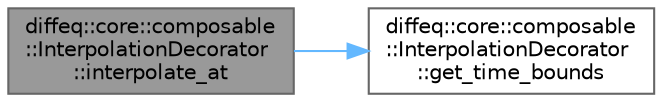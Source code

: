 digraph "diffeq::core::composable::InterpolationDecorator::interpolate_at"
{
 // LATEX_PDF_SIZE
  bgcolor="transparent";
  edge [fontname=Helvetica,fontsize=10,labelfontname=Helvetica,labelfontsize=10];
  node [fontname=Helvetica,fontsize=10,shape=box,height=0.2,width=0.4];
  rankdir="LR";
  Node1 [id="Node000001",label="diffeq::core::composable\l::InterpolationDecorator\l::interpolate_at",height=0.2,width=0.4,color="gray40", fillcolor="grey60", style="filled", fontcolor="black",tooltip="Get interpolated state at arbitrary time."];
  Node1 -> Node2 [id="edge1_Node000001_Node000002",color="steelblue1",style="solid",tooltip=" "];
  Node2 [id="Node000002",label="diffeq::core::composable\l::InterpolationDecorator\l::get_time_bounds",height=0.2,width=0.4,color="grey40", fillcolor="white", style="filled",URL="$classdiffeq_1_1core_1_1composable_1_1_interpolation_decorator.html#a4617df58b272ff0b5831d7932b3fd828",tooltip="Get time bounds of available history."];
}

